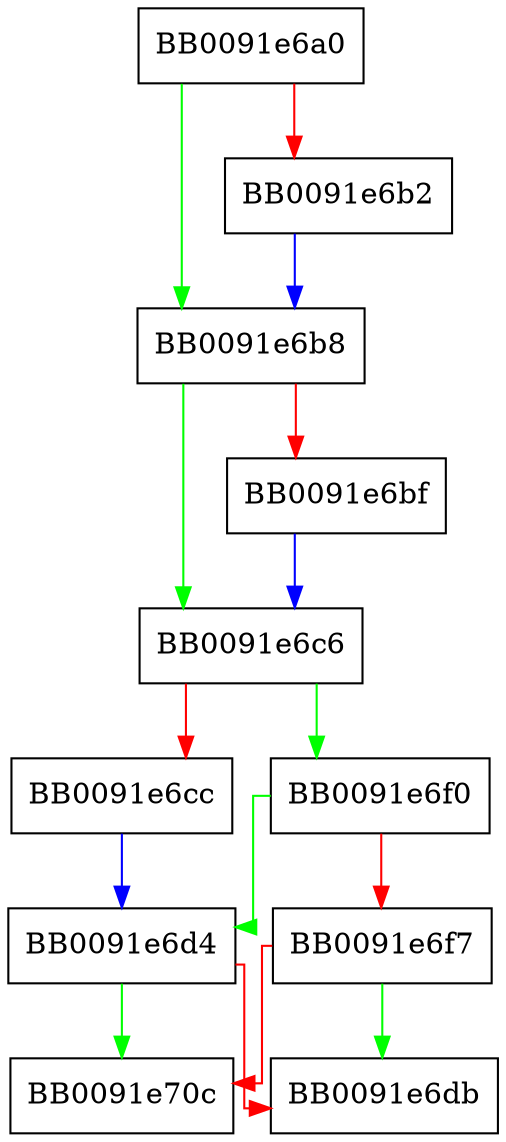 digraph __res_init {
  node [shape="box"];
  graph [splines=ortho];
  BB0091e6a0 -> BB0091e6b8 [color="green"];
  BB0091e6a0 -> BB0091e6b2 [color="red"];
  BB0091e6b2 -> BB0091e6b8 [color="blue"];
  BB0091e6b8 -> BB0091e6c6 [color="green"];
  BB0091e6b8 -> BB0091e6bf [color="red"];
  BB0091e6bf -> BB0091e6c6 [color="blue"];
  BB0091e6c6 -> BB0091e6f0 [color="green"];
  BB0091e6c6 -> BB0091e6cc [color="red"];
  BB0091e6cc -> BB0091e6d4 [color="blue"];
  BB0091e6d4 -> BB0091e70c [color="green"];
  BB0091e6d4 -> BB0091e6db [color="red"];
  BB0091e6f0 -> BB0091e6d4 [color="green"];
  BB0091e6f0 -> BB0091e6f7 [color="red"];
  BB0091e6f7 -> BB0091e6db [color="green"];
  BB0091e6f7 -> BB0091e70c [color="red"];
}